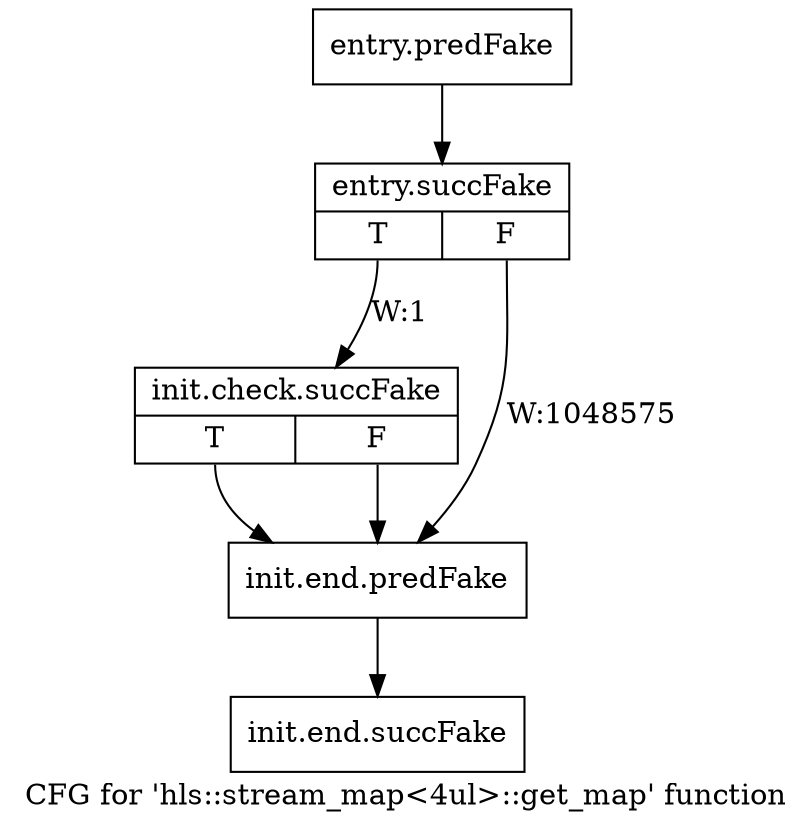digraph "CFG for 'hls::stream_map\<4ul\>::get_map' function" {
	label="CFG for 'hls::stream_map\<4ul\>::get_map' function";

	Node0x42d7640 [shape=record,filename="/tools/Xilinx/Vitis_HLS/2022.1/include/hls_stream_thread_unsafe.h",linenumber="254",label="{entry.predFake}"];
	Node0x42d7640 -> Node0x41bbf80[ callList="" memoryops="" filename="/tools/Xilinx/Vitis_HLS/2022.1/include/hls_stream_thread_unsafe.h" execusionnum="412"];
	Node0x41bbf80 [shape=record,filename="/tools/Xilinx/Vitis_HLS/2022.1/include/hls_stream_thread_unsafe.h",linenumber="254",label="{entry.succFake|{<s0>T|<s1>F}}"];
	Node0x41bbf80:s0 -> Node0x41bbfd0[label="W:1" callList="" memoryops="" filename="/tools/Xilinx/Vitis_HLS/2022.1/include/hls_stream_thread_unsafe.h" execusionnum="0"];
	Node0x41bbf80:s1 -> Node0x42d7e80[label="W:1048575"];
	Node0x41bbfd0 [shape=record,filename="/tools/Xilinx/Vitis_HLS/2022.1/include/hls_stream_thread_unsafe.h",linenumber="254",label="{init.check.succFake|{<s0>T|<s1>F}}"];
	Node0x41bbfd0:s0 -> Node0x42d7e80[ callList="" memoryops="" filename="/tools/Xilinx/Vitis_HLS/2022.1/include/hls_stream_thread_unsafe.h" execusionnum="0"];
	Node0x41bbfd0:s1 -> Node0x42d7e80;
	Node0x42d7e80 [shape=record,filename="/tools/Xilinx/Vitis_HLS/2022.1/include/hls_stream_thread_unsafe.h",linenumber="256",label="{init.end.predFake}"];
	Node0x42d7e80 -> Node0x41bc130[ callList="" memoryops="" filename="/tools/Xilinx/Vitis_HLS/2022.1/include/hls_stream_thread_unsafe.h" execusionnum="1048574"];
	Node0x41bc130 [shape=record,filename="/tools/Xilinx/Vitis_HLS/2022.1/include/hls_stream_thread_unsafe.h",linenumber="256",label="{init.end.succFake}"];
}
